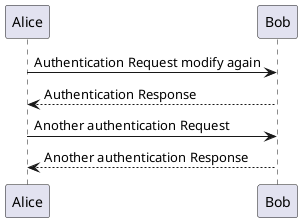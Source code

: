 @startuml
Alice -> Bob: Authentication Request modify again
Bob --> Alice: Authentication Response

Alice -> Bob: Another authentication Request
Alice <-- Bob: Another authentication Response
@enduml
